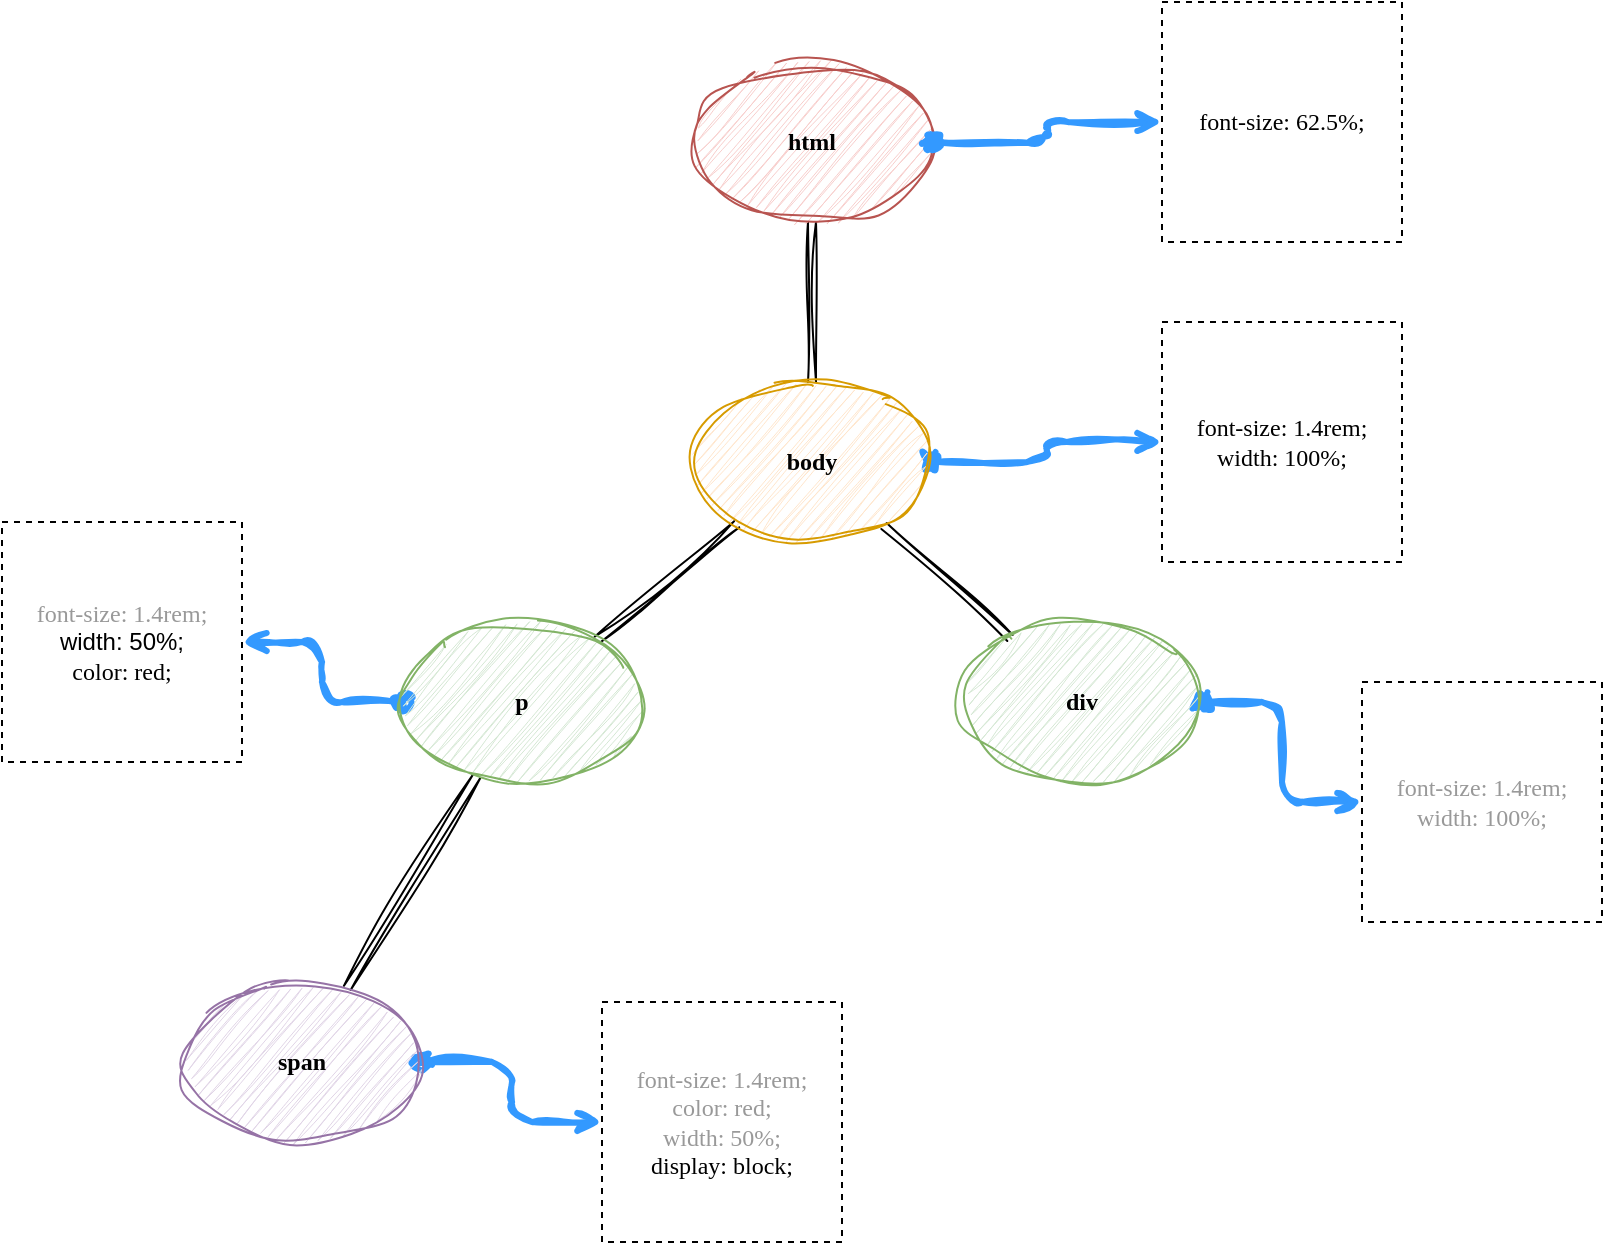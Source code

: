<mxfile version="21.0.2" type="github">
  <diagram name="Page-1" id="awNu_3DlOISEKZ05TdpL">
    <mxGraphModel dx="1194" dy="740" grid="1" gridSize="10" guides="1" tooltips="1" connect="0" arrows="1" fold="1" page="1" pageScale="1" pageWidth="850" pageHeight="1100" math="0" shadow="0">
      <root>
        <mxCell id="0" />
        <mxCell id="1" parent="0" />
        <mxCell id="EYEKu2959EoNq3203nXm-22" value="" style="edgeStyle=none;rounded=0;orthogonalLoop=1;jettySize=auto;html=1;shape=link;sketch=1;curveFitting=1;jiggle=2;" parent="1" source="EYEKu2959EoNq3203nXm-20" target="EYEKu2959EoNq3203nXm-21" edge="1">
          <mxGeometry relative="1" as="geometry" />
        </mxCell>
        <mxCell id="EYEKu2959EoNq3203nXm-24" value="" style="edgeStyle=none;rounded=0;orthogonalLoop=1;jettySize=auto;html=1;shape=link;sketch=1;curveFitting=1;jiggle=2;" parent="1" source="EYEKu2959EoNq3203nXm-20" target="EYEKu2959EoNq3203nXm-23" edge="1">
          <mxGeometry relative="1" as="geometry" />
        </mxCell>
        <mxCell id="EYEKu2959EoNq3203nXm-28" value="" style="edgeStyle=orthogonalEdgeStyle;rounded=1;orthogonalLoop=1;jettySize=auto;html=1;sketch=1;curveFitting=1;jiggle=2;strokeWidth=3;endArrow=open;endFill=0;strokeColor=#3399FF;startArrow=oval;startFill=1;" parent="1" source="EYEKu2959EoNq3203nXm-20" target="EYEKu2959EoNq3203nXm-27" edge="1">
          <mxGeometry relative="1" as="geometry" />
        </mxCell>
        <mxCell id="DyFhPOtpi8PyJZab5eCW-2" value="" style="edgeStyle=orthogonalEdgeStyle;rounded=0;orthogonalLoop=1;jettySize=auto;html=1;shape=link;sketch=1;curveFitting=1;jiggle=2;" parent="1" source="EYEKu2959EoNq3203nXm-20" target="DyFhPOtpi8PyJZab5eCW-1" edge="1">
          <mxGeometry relative="1" as="geometry" />
        </mxCell>
        <mxCell id="EYEKu2959EoNq3203nXm-20" value="&lt;font face=&quot;Comic Sans MS&quot;&gt;&lt;b&gt;body&lt;/b&gt;&lt;/font&gt;" style="ellipse;whiteSpace=wrap;html=1;fillColor=#ffe6cc;fillStyle=auto;strokeColor=#d79b00;sketch=1;curveFitting=1;jiggle=2;" parent="1" vertex="1">
          <mxGeometry x="370" y="240" width="120" height="80" as="geometry" />
        </mxCell>
        <mxCell id="EYEKu2959EoNq3203nXm-32" value="" style="edgeStyle=orthogonalEdgeStyle;rounded=1;orthogonalLoop=1;jettySize=auto;html=1;fontFamily=Comic Sans MS;sketch=1;curveFitting=1;jiggle=2;strokeWidth=3;endArrow=open;endFill=0;strokeColor=#3399FF;startArrow=oval;startFill=1;" parent="1" source="EYEKu2959EoNq3203nXm-21" target="EYEKu2959EoNq3203nXm-31" edge="1">
          <mxGeometry relative="1" as="geometry" />
        </mxCell>
        <mxCell id="EYEKu2959EoNq3203nXm-21" value="&lt;b&gt;&lt;font face=&quot;Comic Sans MS&quot;&gt;div&lt;/font&gt;&lt;/b&gt;" style="ellipse;whiteSpace=wrap;html=1;fillColor=#d5e8d4;fillStyle=auto;strokeColor=#82b366;shadow=0;sketch=1;curveFitting=1;jiggle=2;" parent="1" vertex="1">
          <mxGeometry x="505" y="360" width="120" height="80" as="geometry" />
        </mxCell>
        <mxCell id="EYEKu2959EoNq3203nXm-26" value="" style="edgeStyle=none;shape=link;rounded=0;orthogonalLoop=1;jettySize=auto;html=1;sketch=1;curveFitting=1;jiggle=2;" parent="1" source="EYEKu2959EoNq3203nXm-23" target="EYEKu2959EoNq3203nXm-25" edge="1">
          <mxGeometry relative="1" as="geometry" />
        </mxCell>
        <mxCell id="EYEKu2959EoNq3203nXm-30" value="" style="edgeStyle=orthogonalEdgeStyle;rounded=1;orthogonalLoop=1;jettySize=auto;html=1;sketch=1;curveFitting=1;jiggle=2;strokeWidth=3;endArrow=open;endFill=0;strokeColor=#3399FF;startArrow=oval;startFill=1;" parent="1" source="EYEKu2959EoNq3203nXm-23" target="EYEKu2959EoNq3203nXm-29" edge="1">
          <mxGeometry relative="1" as="geometry" />
        </mxCell>
        <mxCell id="EYEKu2959EoNq3203nXm-23" value="&lt;b&gt;&lt;font face=&quot;Comic Sans MS&quot;&gt;p&lt;/font&gt;&lt;/b&gt;" style="ellipse;whiteSpace=wrap;html=1;fillColor=#d5e8d4;fillStyle=auto;strokeColor=#82b366;sketch=1;curveFitting=1;jiggle=2;" parent="1" vertex="1">
          <mxGeometry x="225" y="360" width="120" height="80" as="geometry" />
        </mxCell>
        <mxCell id="EYEKu2959EoNq3203nXm-35" value="" style="edgeStyle=orthogonalEdgeStyle;rounded=1;orthogonalLoop=1;jettySize=auto;html=1;fontFamily=Comic Sans MS;strokeWidth=3;sketch=1;curveFitting=1;jiggle=2;strokeColor=#3399FF;startArrow=oval;startFill=1;endArrow=open;endFill=0;" parent="1" source="EYEKu2959EoNq3203nXm-25" target="EYEKu2959EoNq3203nXm-34" edge="1">
          <mxGeometry relative="1" as="geometry" />
        </mxCell>
        <mxCell id="EYEKu2959EoNq3203nXm-25" value="&lt;b&gt;&lt;font face=&quot;Comic Sans MS&quot;&gt;span&lt;/font&gt;&lt;/b&gt;" style="ellipse;whiteSpace=wrap;html=1;fillColor=#e1d5e7;fillStyle=auto;strokeColor=#9673a6;sketch=1;curveFitting=1;jiggle=2;" parent="1" vertex="1">
          <mxGeometry x="115" y="540" width="120" height="80" as="geometry" />
        </mxCell>
        <mxCell id="EYEKu2959EoNq3203nXm-27" value="&lt;font face=&quot;Comic Sans MS&quot;&gt;font-size: 1.4rem;&lt;br&gt;width: 100%;&lt;br&gt;&lt;/font&gt;" style="whiteSpace=wrap;html=1;fillStyle=auto;dashed=1;" parent="1" vertex="1">
          <mxGeometry x="605" y="210" width="120" height="120" as="geometry" />
        </mxCell>
        <mxCell id="EYEKu2959EoNq3203nXm-29" value="&lt;font style=&quot;--tw-border-spacing-x: 0; --tw-border-spacing-y: 0; --tw-translate-x: 0; --tw-translate-y: 0; --tw-rotate: 0; --tw-skew-x: 0; --tw-skew-y: 0; --tw-scale-x: 1; --tw-scale-y: 1; --tw-pan-x: ; --tw-pan-y: ; --tw-pinch-zoom: ; --tw-scroll-snap-strictness: proximity; --tw-ordinal: ; --tw-slashed-zero: ; --tw-numeric-figure: ; --tw-numeric-spacing: ; --tw-numeric-fraction: ; --tw-ring-inset: ; --tw-ring-offset-width: 0px; --tw-ring-offset-color: #fff; --tw-ring-color: rgb(59 130 246 / 0.5); --tw-ring-offset-shadow: 0 0 #0000; --tw-ring-shadow: 0 0 #0000; --tw-shadow: 0 0 #0000; --tw-shadow-colored: 0 0 #0000; --tw-blur: ; --tw-brightness: ; --tw-contrast: ; --tw-grayscale: ; --tw-hue-rotate: ; --tw-invert: ; --tw-saturate: ; --tw-sepia: ; --tw-drop-shadow: ; --tw-backdrop-blur: ; --tw-backdrop-brightness: ; --tw-backdrop-contrast: ; --tw-backdrop-grayscale: ; --tw-backdrop-hue-rotate: ; --tw-backdrop-invert: ; --tw-backdrop-opacity: ; --tw-backdrop-saturate: ; --tw-backdrop-sepia: ; border-color: var(--border-color); font-family: &amp;quot;Comic Sans MS&amp;quot;;&quot;&gt;&lt;font style=&quot;--tw-border-spacing-x: 0; --tw-border-spacing-y: 0; --tw-translate-x: 0; --tw-translate-y: 0; --tw-rotate: 0; --tw-skew-x: 0; --tw-skew-y: 0; --tw-scale-x: 1; --tw-scale-y: 1; --tw-pan-x: ; --tw-pan-y: ; --tw-pinch-zoom: ; --tw-scroll-snap-strictness: proximity; --tw-ordinal: ; --tw-slashed-zero: ; --tw-numeric-figure: ; --tw-numeric-spacing: ; --tw-numeric-fraction: ; --tw-ring-inset: ; --tw-ring-offset-width: 0px; --tw-ring-offset-color: #fff; --tw-ring-color: rgb(59 130 246 / 0.5); --tw-ring-offset-shadow: 0 0 #0000; --tw-ring-shadow: 0 0 #0000; --tw-shadow: 0 0 #0000; --tw-shadow-colored: 0 0 #0000; --tw-blur: ; --tw-brightness: ; --tw-contrast: ; --tw-grayscale: ; --tw-hue-rotate: ; --tw-invert: ; --tw-saturate: ; --tw-sepia: ; --tw-drop-shadow: ; --tw-backdrop-blur: ; --tw-backdrop-brightness: ; --tw-backdrop-contrast: ; --tw-backdrop-grayscale: ; --tw-backdrop-hue-rotate: ; --tw-backdrop-invert: ; --tw-backdrop-opacity: ; --tw-backdrop-saturate: ; --tw-backdrop-sepia: ; border-color: var(--border-color);&quot; color=&quot;#999999&quot;&gt;font-size: 1.4rem;&lt;br&gt;&lt;/font&gt;&lt;/font&gt;width: 50%;&lt;font style=&quot;--tw-border-spacing-x: 0; --tw-border-spacing-y: 0; --tw-translate-x: 0; --tw-translate-y: 0; --tw-rotate: 0; --tw-skew-x: 0; --tw-skew-y: 0; --tw-scale-x: 1; --tw-scale-y: 1; --tw-pan-x: ; --tw-pan-y: ; --tw-pinch-zoom: ; --tw-scroll-snap-strictness: proximity; --tw-ordinal: ; --tw-slashed-zero: ; --tw-numeric-figure: ; --tw-numeric-spacing: ; --tw-numeric-fraction: ; --tw-ring-inset: ; --tw-ring-offset-width: 0px; --tw-ring-offset-color: #fff; --tw-ring-color: rgb(59 130 246 / 0.5); --tw-ring-offset-shadow: 0 0 #0000; --tw-ring-shadow: 0 0 #0000; --tw-shadow: 0 0 #0000; --tw-shadow-colored: 0 0 #0000; --tw-blur: ; --tw-brightness: ; --tw-contrast: ; --tw-grayscale: ; --tw-hue-rotate: ; --tw-invert: ; --tw-saturate: ; --tw-sepia: ; --tw-drop-shadow: ; --tw-backdrop-blur: ; --tw-backdrop-brightness: ; --tw-backdrop-contrast: ; --tw-backdrop-grayscale: ; --tw-backdrop-hue-rotate: ; --tw-backdrop-invert: ; --tw-backdrop-opacity: ; --tw-backdrop-saturate: ; --tw-backdrop-sepia: ; border-color: var(--border-color); font-family: &amp;quot;Comic Sans MS&amp;quot;;&quot;&gt;&lt;font style=&quot;--tw-border-spacing-x: 0; --tw-border-spacing-y: 0; --tw-translate-x: 0; --tw-translate-y: 0; --tw-rotate: 0; --tw-skew-x: 0; --tw-skew-y: 0; --tw-scale-x: 1; --tw-scale-y: 1; --tw-pan-x: ; --tw-pan-y: ; --tw-pinch-zoom: ; --tw-scroll-snap-strictness: proximity; --tw-ordinal: ; --tw-slashed-zero: ; --tw-numeric-figure: ; --tw-numeric-spacing: ; --tw-numeric-fraction: ; --tw-ring-inset: ; --tw-ring-offset-width: 0px; --tw-ring-offset-color: #fff; --tw-ring-color: rgb(59 130 246 / 0.5); --tw-ring-offset-shadow: 0 0 #0000; --tw-ring-shadow: 0 0 #0000; --tw-shadow: 0 0 #0000; --tw-shadow-colored: 0 0 #0000; --tw-blur: ; --tw-brightness: ; --tw-contrast: ; --tw-grayscale: ; --tw-hue-rotate: ; --tw-invert: ; --tw-saturate: ; --tw-sepia: ; --tw-drop-shadow: ; --tw-backdrop-blur: ; --tw-backdrop-brightness: ; --tw-backdrop-contrast: ; --tw-backdrop-grayscale: ; --tw-backdrop-hue-rotate: ; --tw-backdrop-invert: ; --tw-backdrop-opacity: ; --tw-backdrop-saturate: ; --tw-backdrop-sepia: ; border-color: var(--border-color);&quot; color=&quot;#999999&quot;&gt;&lt;br style=&quot;--tw-border-spacing-x: 0; --tw-border-spacing-y: 0; --tw-translate-x: 0; --tw-translate-y: 0; --tw-rotate: 0; --tw-skew-x: 0; --tw-skew-y: 0; --tw-scale-x: 1; --tw-scale-y: 1; --tw-pan-x: ; --tw-pan-y: ; --tw-pinch-zoom: ; --tw-scroll-snap-strictness: proximity; --tw-ordinal: ; --tw-slashed-zero: ; --tw-numeric-figure: ; --tw-numeric-spacing: ; --tw-numeric-fraction: ; --tw-ring-inset: ; --tw-ring-offset-width: 0px; --tw-ring-offset-color: #fff; --tw-ring-color: rgb(59 130 246 / 0.5); --tw-ring-offset-shadow: 0 0 #0000; --tw-ring-shadow: 0 0 #0000; --tw-shadow: 0 0 #0000; --tw-shadow-colored: 0 0 #0000; --tw-blur: ; --tw-brightness: ; --tw-contrast: ; --tw-grayscale: ; --tw-hue-rotate: ; --tw-invert: ; --tw-saturate: ; --tw-sepia: ; --tw-drop-shadow: ; --tw-backdrop-blur: ; --tw-backdrop-brightness: ; --tw-backdrop-contrast: ; --tw-backdrop-grayscale: ; --tw-backdrop-hue-rotate: ; --tw-backdrop-invert: ; --tw-backdrop-opacity: ; --tw-backdrop-saturate: ; --tw-backdrop-sepia: ; border-color: var(--border-color);&quot;&gt;&lt;/font&gt;color: red;&lt;/font&gt;" style="whiteSpace=wrap;html=1;fillStyle=auto;dashed=1;" parent="1" vertex="1">
          <mxGeometry x="25" y="310" width="120" height="120" as="geometry" />
        </mxCell>
        <mxCell id="EYEKu2959EoNq3203nXm-31" value="&lt;font color=&quot;#999999&quot;&gt;font-size: 1.4rem;&lt;br style=&quot;border-color: var(--border-color);&quot;&gt;width: 100%;&lt;/font&gt;&lt;span style=&quot;&quot;&gt;&lt;br&gt;&lt;/span&gt;" style="whiteSpace=wrap;html=1;fillStyle=auto;shadow=0;dashed=1;fontFamily=Comic Sans MS;" parent="1" vertex="1">
          <mxGeometry x="705" y="390" width="120" height="120" as="geometry" />
        </mxCell>
        <mxCell id="EYEKu2959EoNq3203nXm-34" value="&lt;font color=&quot;#999999&quot;&gt;font-size: 1.4rem;&lt;br style=&quot;border-color: var(--border-color);&quot;&gt;color: red;&lt;br&gt;width: 50%;&lt;br&gt;&lt;/font&gt;display: block;" style="whiteSpace=wrap;html=1;fillStyle=auto;dashed=1;fontFamily=Comic Sans MS;" parent="1" vertex="1">
          <mxGeometry x="325" y="550" width="120" height="120" as="geometry" />
        </mxCell>
        <mxCell id="DyFhPOtpi8PyJZab5eCW-1" value="&lt;font face=&quot;Comic Sans MS&quot;&gt;&lt;b&gt;html&lt;/b&gt;&lt;/font&gt;" style="ellipse;whiteSpace=wrap;html=1;fillColor=#f8cecc;fillStyle=auto;strokeColor=#b85450;sketch=1;curveFitting=1;jiggle=2;" parent="1" vertex="1">
          <mxGeometry x="370" y="80" width="120" height="80" as="geometry" />
        </mxCell>
        <mxCell id="DyFhPOtpi8PyJZab5eCW-3" value="" style="edgeStyle=orthogonalEdgeStyle;rounded=1;orthogonalLoop=1;jettySize=auto;html=1;sketch=1;curveFitting=1;jiggle=2;strokeWidth=3;endArrow=open;endFill=0;strokeColor=#3399FF;startArrow=oval;startFill=1;" parent="1" target="DyFhPOtpi8PyJZab5eCW-4" edge="1">
          <mxGeometry relative="1" as="geometry">
            <mxPoint x="490" y="120" as="sourcePoint" />
          </mxGeometry>
        </mxCell>
        <mxCell id="DyFhPOtpi8PyJZab5eCW-4" value="&lt;font face=&quot;Comic Sans MS&quot;&gt;font-size: 62.5%;&lt;br&gt;&lt;/font&gt;" style="whiteSpace=wrap;html=1;fillStyle=auto;dashed=1;" parent="1" vertex="1">
          <mxGeometry x="605" y="50" width="120" height="120" as="geometry" />
        </mxCell>
      </root>
    </mxGraphModel>
  </diagram>
</mxfile>
